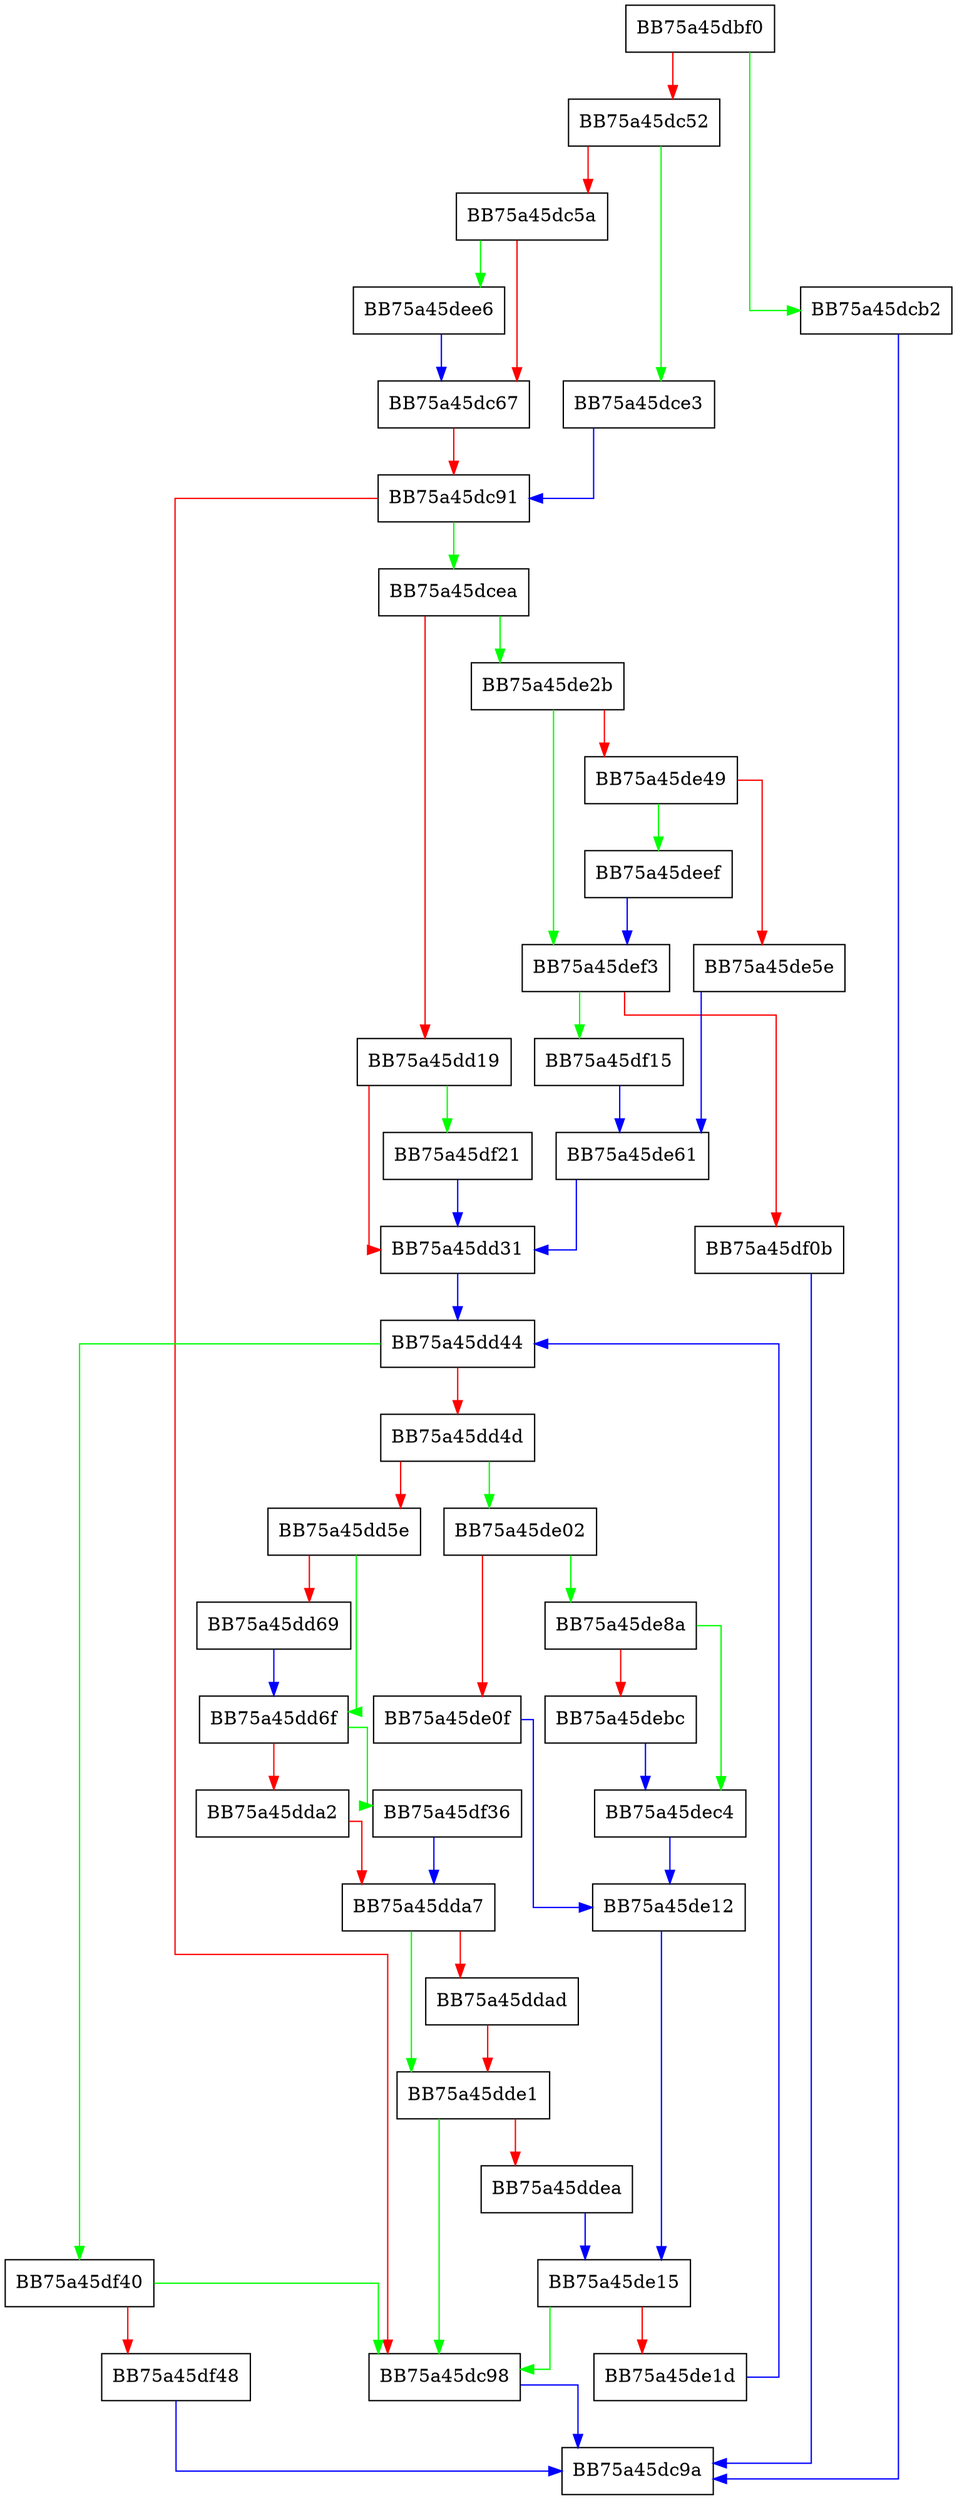 digraph accessPayload {
  node [shape="box"];
  graph [splines=ortho];
  BB75a45dbf0 -> BB75a45dcb2 [color="green"];
  BB75a45dbf0 -> BB75a45dc52 [color="red"];
  BB75a45dc52 -> BB75a45dce3 [color="green"];
  BB75a45dc52 -> BB75a45dc5a [color="red"];
  BB75a45dc5a -> BB75a45dee6 [color="green"];
  BB75a45dc5a -> BB75a45dc67 [color="red"];
  BB75a45dc67 -> BB75a45dc91 [color="red"];
  BB75a45dc91 -> BB75a45dcea [color="green"];
  BB75a45dc91 -> BB75a45dc98 [color="red"];
  BB75a45dc98 -> BB75a45dc9a [color="blue"];
  BB75a45dcb2 -> BB75a45dc9a [color="blue"];
  BB75a45dce3 -> BB75a45dc91 [color="blue"];
  BB75a45dcea -> BB75a45de2b [color="green"];
  BB75a45dcea -> BB75a45dd19 [color="red"];
  BB75a45dd19 -> BB75a45df21 [color="green"];
  BB75a45dd19 -> BB75a45dd31 [color="red"];
  BB75a45dd31 -> BB75a45dd44 [color="blue"];
  BB75a45dd44 -> BB75a45df40 [color="green"];
  BB75a45dd44 -> BB75a45dd4d [color="red"];
  BB75a45dd4d -> BB75a45de02 [color="green"];
  BB75a45dd4d -> BB75a45dd5e [color="red"];
  BB75a45dd5e -> BB75a45dd6f [color="green"];
  BB75a45dd5e -> BB75a45dd69 [color="red"];
  BB75a45dd69 -> BB75a45dd6f [color="blue"];
  BB75a45dd6f -> BB75a45df36 [color="green"];
  BB75a45dd6f -> BB75a45dda2 [color="red"];
  BB75a45dda2 -> BB75a45dda7 [color="red"];
  BB75a45dda7 -> BB75a45dde1 [color="green"];
  BB75a45dda7 -> BB75a45ddad [color="red"];
  BB75a45ddad -> BB75a45dde1 [color="red"];
  BB75a45dde1 -> BB75a45dc98 [color="green"];
  BB75a45dde1 -> BB75a45ddea [color="red"];
  BB75a45ddea -> BB75a45de15 [color="blue"];
  BB75a45de02 -> BB75a45de8a [color="green"];
  BB75a45de02 -> BB75a45de0f [color="red"];
  BB75a45de0f -> BB75a45de12 [color="blue"];
  BB75a45de12 -> BB75a45de15 [color="blue"];
  BB75a45de15 -> BB75a45dc98 [color="green"];
  BB75a45de15 -> BB75a45de1d [color="red"];
  BB75a45de1d -> BB75a45dd44 [color="blue"];
  BB75a45de2b -> BB75a45def3 [color="green"];
  BB75a45de2b -> BB75a45de49 [color="red"];
  BB75a45de49 -> BB75a45deef [color="green"];
  BB75a45de49 -> BB75a45de5e [color="red"];
  BB75a45de5e -> BB75a45de61 [color="blue"];
  BB75a45de61 -> BB75a45dd31 [color="blue"];
  BB75a45de8a -> BB75a45dec4 [color="green"];
  BB75a45de8a -> BB75a45debc [color="red"];
  BB75a45debc -> BB75a45dec4 [color="blue"];
  BB75a45dec4 -> BB75a45de12 [color="blue"];
  BB75a45dee6 -> BB75a45dc67 [color="blue"];
  BB75a45deef -> BB75a45def3 [color="blue"];
  BB75a45def3 -> BB75a45df15 [color="green"];
  BB75a45def3 -> BB75a45df0b [color="red"];
  BB75a45df0b -> BB75a45dc9a [color="blue"];
  BB75a45df15 -> BB75a45de61 [color="blue"];
  BB75a45df21 -> BB75a45dd31 [color="blue"];
  BB75a45df36 -> BB75a45dda7 [color="blue"];
  BB75a45df40 -> BB75a45dc98 [color="green"];
  BB75a45df40 -> BB75a45df48 [color="red"];
  BB75a45df48 -> BB75a45dc9a [color="blue"];
}